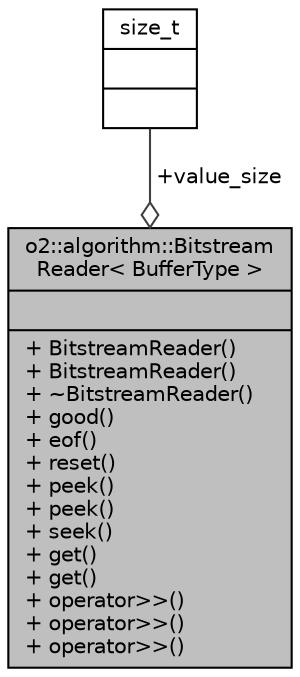 digraph "o2::algorithm::BitstreamReader&lt; BufferType &gt;"
{
 // INTERACTIVE_SVG=YES
  bgcolor="transparent";
  edge [fontname="Helvetica",fontsize="10",labelfontname="Helvetica",labelfontsize="10"];
  node [fontname="Helvetica",fontsize="10",shape=record];
  Node1 [label="{o2::algorithm::Bitstream\lReader\< BufferType \>\n||+ BitstreamReader()\l+ BitstreamReader()\l+ ~BitstreamReader()\l+ good()\l+ eof()\l+ reset()\l+ peek()\l+ peek()\l+ seek()\l+ get()\l+ get()\l+ operator\>\>()\l+ operator\>\>()\l+ operator\>\>()\l}",height=0.2,width=0.4,color="black", fillcolor="grey75", style="filled", fontcolor="black"];
  Node2 -> Node1 [color="grey25",fontsize="10",style="solid",label=" +value_size" ,arrowhead="odiamond",fontname="Helvetica"];
  Node2 [label="{size_t\n||}",height=0.2,width=0.4,color="black",URL="$dd/de2/classsize__t.html"];
}
